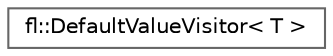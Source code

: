 digraph "Graphical Class Hierarchy"
{
 // INTERACTIVE_SVG=YES
 // LATEX_PDF_SIZE
  bgcolor="transparent";
  edge [fontname=Helvetica,fontsize=10,labelfontname=Helvetica,labelfontsize=10];
  node [fontname=Helvetica,fontsize=10,shape=box,height=0.2,width=0.4];
  rankdir="LR";
  Node0 [id="Node000000",label="fl::DefaultValueVisitor\< T \>",height=0.2,width=0.4,color="grey40", fillcolor="white", style="filled",URL="$dc/d99/structfl_1_1_default_value_visitor.html",tooltip=" "];
}
